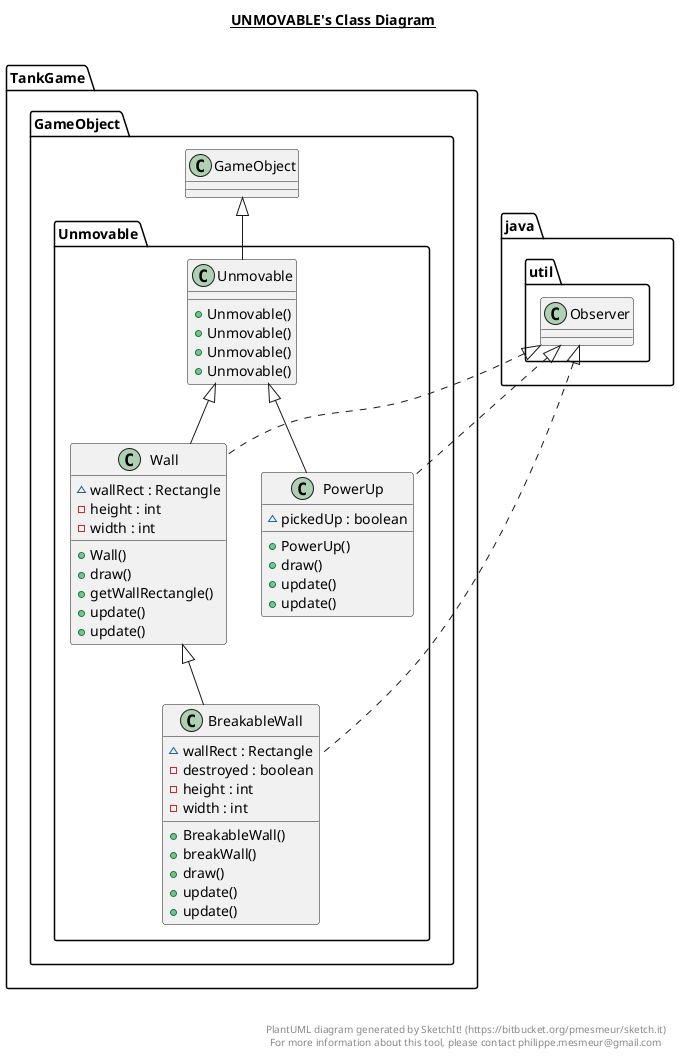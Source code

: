 @startuml

title __UNMOVABLE's Class Diagram__\n

  namespace TankGame {
    namespace GameObject {
      namespace Unmovable {
        class TankGame.GameObject.Unmovable.BreakableWall {
            ~ wallRect : Rectangle
            - destroyed : boolean
            - height : int
            - width : int
            + BreakableWall()
            + breakWall()
            + draw()
            + update()
            + update()
        }
      }
    }
  }
  

  namespace TankGame {
    namespace GameObject {
      namespace Unmovable {
        class TankGame.GameObject.Unmovable.PowerUp {
            ~ pickedUp : boolean
            + PowerUp()
            + draw()
            + update()
            + update()
        }
      }
    }
  }
  

  namespace TankGame {
    namespace GameObject {
      namespace Unmovable {
        class TankGame.GameObject.Unmovable.Unmovable {
            + Unmovable()
            + Unmovable()
            + Unmovable()
            + Unmovable()
        }
      }
    }
  }
  

  namespace TankGame {
    namespace GameObject {
      namespace Unmovable {
        class TankGame.GameObject.Unmovable.Wall {
            ~ wallRect : Rectangle
            - height : int
            - width : int
            + Wall()
            + draw()
            + getWallRectangle()
            + update()
            + update()
        }
      }
    }
  }
  

  TankGame.GameObject.Unmovable.BreakableWall .up.|> java.util.Observer
  TankGame.GameObject.Unmovable.BreakableWall -up-|> TankGame.GameObject.Unmovable.Wall
  TankGame.GameObject.Unmovable.PowerUp .up.|> java.util.Observer
  TankGame.GameObject.Unmovable.PowerUp -up-|> TankGame.GameObject.Unmovable.Unmovable
  TankGame.GameObject.Unmovable.Unmovable -up-|> TankGame.GameObject.GameObject
  TankGame.GameObject.Unmovable.Wall .up.|> java.util.Observer
  TankGame.GameObject.Unmovable.Wall -up-|> TankGame.GameObject.Unmovable.Unmovable


right footer


PlantUML diagram generated by SketchIt! (https://bitbucket.org/pmesmeur/sketch.it)
For more information about this tool, please contact philippe.mesmeur@gmail.com
endfooter

@enduml
